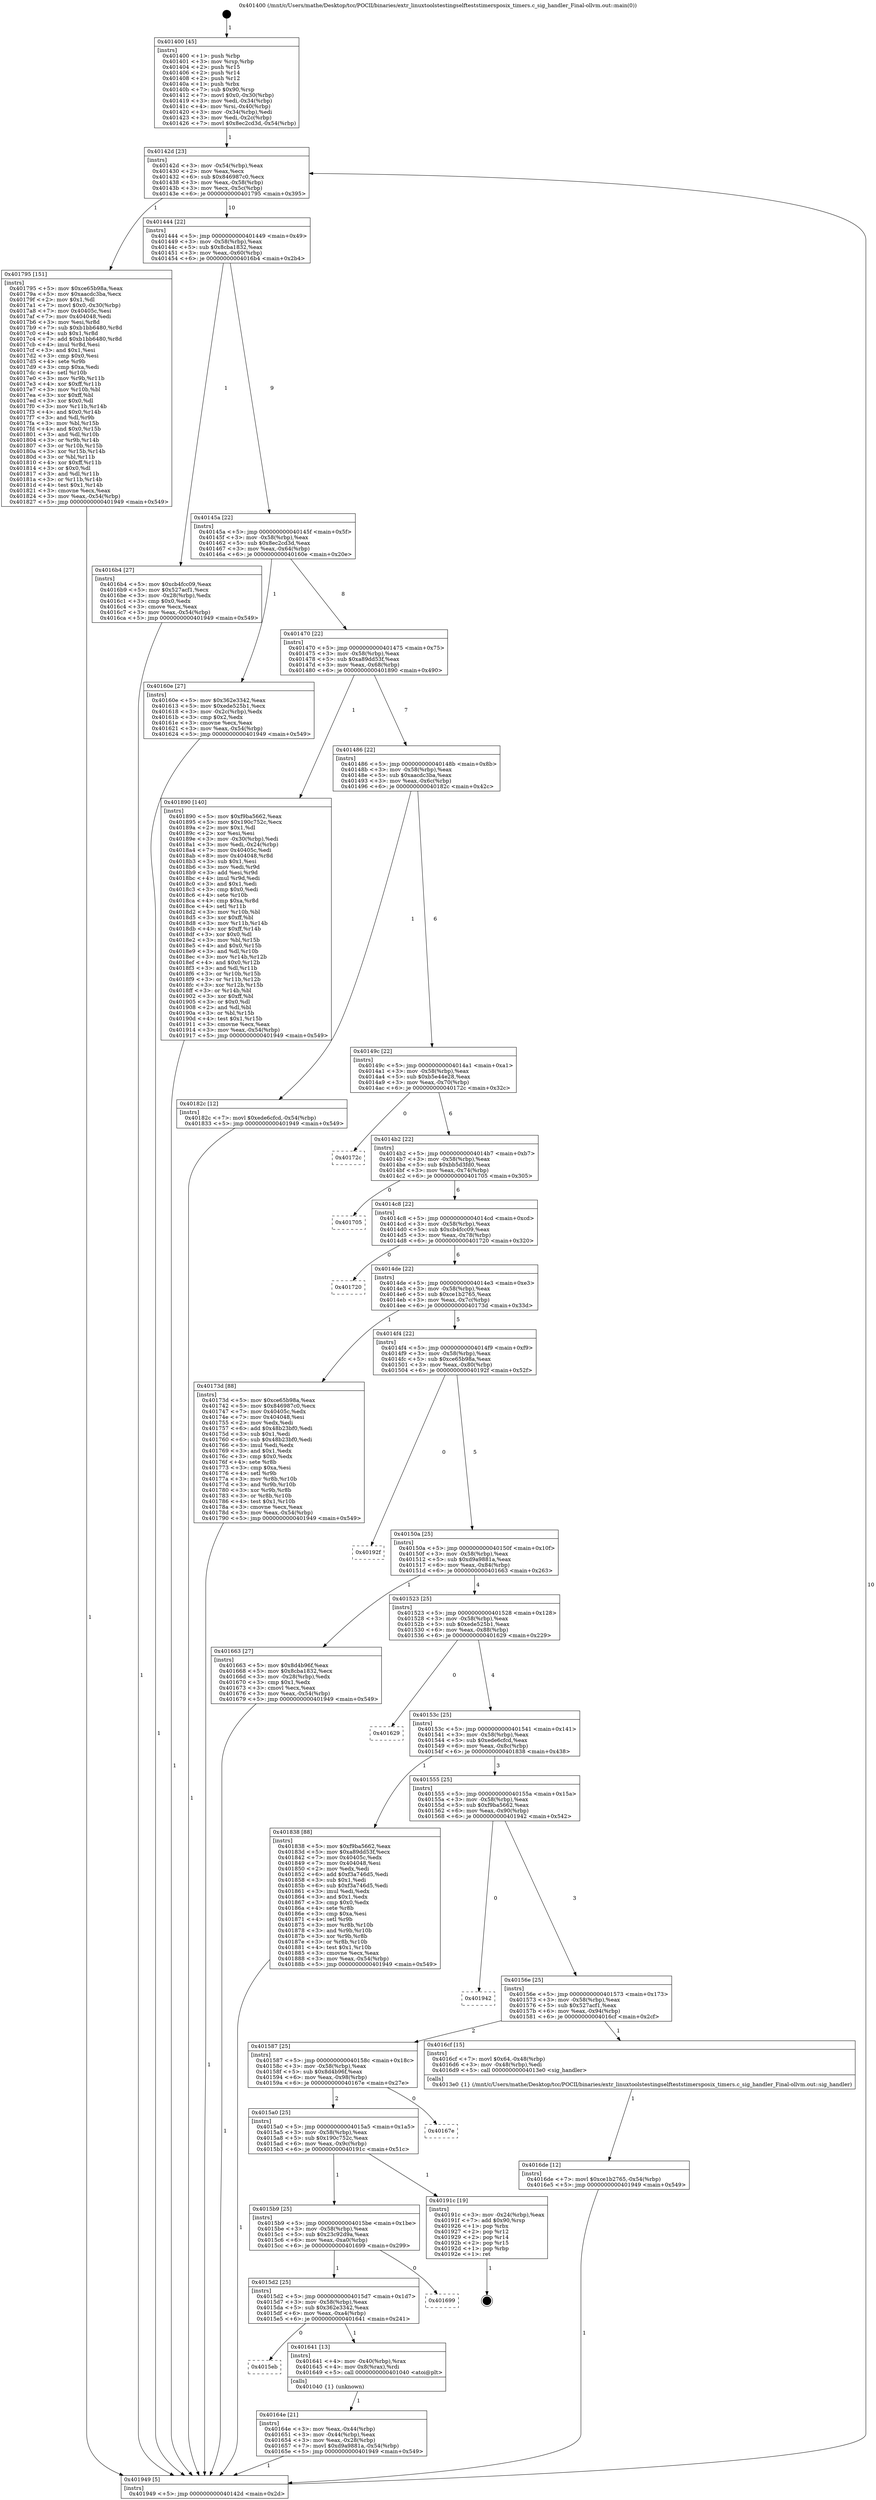 digraph "0x401400" {
  label = "0x401400 (/mnt/c/Users/mathe/Desktop/tcc/POCII/binaries/extr_linuxtoolstestingselfteststimersposix_timers.c_sig_handler_Final-ollvm.out::main(0))"
  labelloc = "t"
  node[shape=record]

  Entry [label="",width=0.3,height=0.3,shape=circle,fillcolor=black,style=filled]
  "0x40142d" [label="{
     0x40142d [23]\l
     | [instrs]\l
     &nbsp;&nbsp;0x40142d \<+3\>: mov -0x54(%rbp),%eax\l
     &nbsp;&nbsp;0x401430 \<+2\>: mov %eax,%ecx\l
     &nbsp;&nbsp;0x401432 \<+6\>: sub $0x846987c0,%ecx\l
     &nbsp;&nbsp;0x401438 \<+3\>: mov %eax,-0x58(%rbp)\l
     &nbsp;&nbsp;0x40143b \<+3\>: mov %ecx,-0x5c(%rbp)\l
     &nbsp;&nbsp;0x40143e \<+6\>: je 0000000000401795 \<main+0x395\>\l
  }"]
  "0x401795" [label="{
     0x401795 [151]\l
     | [instrs]\l
     &nbsp;&nbsp;0x401795 \<+5\>: mov $0xce65b98a,%eax\l
     &nbsp;&nbsp;0x40179a \<+5\>: mov $0xaacdc3ba,%ecx\l
     &nbsp;&nbsp;0x40179f \<+2\>: mov $0x1,%dl\l
     &nbsp;&nbsp;0x4017a1 \<+7\>: movl $0x0,-0x30(%rbp)\l
     &nbsp;&nbsp;0x4017a8 \<+7\>: mov 0x40405c,%esi\l
     &nbsp;&nbsp;0x4017af \<+7\>: mov 0x404048,%edi\l
     &nbsp;&nbsp;0x4017b6 \<+3\>: mov %esi,%r8d\l
     &nbsp;&nbsp;0x4017b9 \<+7\>: sub $0xb1bb6480,%r8d\l
     &nbsp;&nbsp;0x4017c0 \<+4\>: sub $0x1,%r8d\l
     &nbsp;&nbsp;0x4017c4 \<+7\>: add $0xb1bb6480,%r8d\l
     &nbsp;&nbsp;0x4017cb \<+4\>: imul %r8d,%esi\l
     &nbsp;&nbsp;0x4017cf \<+3\>: and $0x1,%esi\l
     &nbsp;&nbsp;0x4017d2 \<+3\>: cmp $0x0,%esi\l
     &nbsp;&nbsp;0x4017d5 \<+4\>: sete %r9b\l
     &nbsp;&nbsp;0x4017d9 \<+3\>: cmp $0xa,%edi\l
     &nbsp;&nbsp;0x4017dc \<+4\>: setl %r10b\l
     &nbsp;&nbsp;0x4017e0 \<+3\>: mov %r9b,%r11b\l
     &nbsp;&nbsp;0x4017e3 \<+4\>: xor $0xff,%r11b\l
     &nbsp;&nbsp;0x4017e7 \<+3\>: mov %r10b,%bl\l
     &nbsp;&nbsp;0x4017ea \<+3\>: xor $0xff,%bl\l
     &nbsp;&nbsp;0x4017ed \<+3\>: xor $0x0,%dl\l
     &nbsp;&nbsp;0x4017f0 \<+3\>: mov %r11b,%r14b\l
     &nbsp;&nbsp;0x4017f3 \<+4\>: and $0x0,%r14b\l
     &nbsp;&nbsp;0x4017f7 \<+3\>: and %dl,%r9b\l
     &nbsp;&nbsp;0x4017fa \<+3\>: mov %bl,%r15b\l
     &nbsp;&nbsp;0x4017fd \<+4\>: and $0x0,%r15b\l
     &nbsp;&nbsp;0x401801 \<+3\>: and %dl,%r10b\l
     &nbsp;&nbsp;0x401804 \<+3\>: or %r9b,%r14b\l
     &nbsp;&nbsp;0x401807 \<+3\>: or %r10b,%r15b\l
     &nbsp;&nbsp;0x40180a \<+3\>: xor %r15b,%r14b\l
     &nbsp;&nbsp;0x40180d \<+3\>: or %bl,%r11b\l
     &nbsp;&nbsp;0x401810 \<+4\>: xor $0xff,%r11b\l
     &nbsp;&nbsp;0x401814 \<+3\>: or $0x0,%dl\l
     &nbsp;&nbsp;0x401817 \<+3\>: and %dl,%r11b\l
     &nbsp;&nbsp;0x40181a \<+3\>: or %r11b,%r14b\l
     &nbsp;&nbsp;0x40181d \<+4\>: test $0x1,%r14b\l
     &nbsp;&nbsp;0x401821 \<+3\>: cmovne %ecx,%eax\l
     &nbsp;&nbsp;0x401824 \<+3\>: mov %eax,-0x54(%rbp)\l
     &nbsp;&nbsp;0x401827 \<+5\>: jmp 0000000000401949 \<main+0x549\>\l
  }"]
  "0x401444" [label="{
     0x401444 [22]\l
     | [instrs]\l
     &nbsp;&nbsp;0x401444 \<+5\>: jmp 0000000000401449 \<main+0x49\>\l
     &nbsp;&nbsp;0x401449 \<+3\>: mov -0x58(%rbp),%eax\l
     &nbsp;&nbsp;0x40144c \<+5\>: sub $0x8cba1832,%eax\l
     &nbsp;&nbsp;0x401451 \<+3\>: mov %eax,-0x60(%rbp)\l
     &nbsp;&nbsp;0x401454 \<+6\>: je 00000000004016b4 \<main+0x2b4\>\l
  }"]
  Exit [label="",width=0.3,height=0.3,shape=circle,fillcolor=black,style=filled,peripheries=2]
  "0x4016b4" [label="{
     0x4016b4 [27]\l
     | [instrs]\l
     &nbsp;&nbsp;0x4016b4 \<+5\>: mov $0xcb4fcc09,%eax\l
     &nbsp;&nbsp;0x4016b9 \<+5\>: mov $0x527acf1,%ecx\l
     &nbsp;&nbsp;0x4016be \<+3\>: mov -0x28(%rbp),%edx\l
     &nbsp;&nbsp;0x4016c1 \<+3\>: cmp $0x0,%edx\l
     &nbsp;&nbsp;0x4016c4 \<+3\>: cmove %ecx,%eax\l
     &nbsp;&nbsp;0x4016c7 \<+3\>: mov %eax,-0x54(%rbp)\l
     &nbsp;&nbsp;0x4016ca \<+5\>: jmp 0000000000401949 \<main+0x549\>\l
  }"]
  "0x40145a" [label="{
     0x40145a [22]\l
     | [instrs]\l
     &nbsp;&nbsp;0x40145a \<+5\>: jmp 000000000040145f \<main+0x5f\>\l
     &nbsp;&nbsp;0x40145f \<+3\>: mov -0x58(%rbp),%eax\l
     &nbsp;&nbsp;0x401462 \<+5\>: sub $0x8ec2cd3d,%eax\l
     &nbsp;&nbsp;0x401467 \<+3\>: mov %eax,-0x64(%rbp)\l
     &nbsp;&nbsp;0x40146a \<+6\>: je 000000000040160e \<main+0x20e\>\l
  }"]
  "0x4016de" [label="{
     0x4016de [12]\l
     | [instrs]\l
     &nbsp;&nbsp;0x4016de \<+7\>: movl $0xce1b2765,-0x54(%rbp)\l
     &nbsp;&nbsp;0x4016e5 \<+5\>: jmp 0000000000401949 \<main+0x549\>\l
  }"]
  "0x40160e" [label="{
     0x40160e [27]\l
     | [instrs]\l
     &nbsp;&nbsp;0x40160e \<+5\>: mov $0x362e3342,%eax\l
     &nbsp;&nbsp;0x401613 \<+5\>: mov $0xede525b1,%ecx\l
     &nbsp;&nbsp;0x401618 \<+3\>: mov -0x2c(%rbp),%edx\l
     &nbsp;&nbsp;0x40161b \<+3\>: cmp $0x2,%edx\l
     &nbsp;&nbsp;0x40161e \<+3\>: cmovne %ecx,%eax\l
     &nbsp;&nbsp;0x401621 \<+3\>: mov %eax,-0x54(%rbp)\l
     &nbsp;&nbsp;0x401624 \<+5\>: jmp 0000000000401949 \<main+0x549\>\l
  }"]
  "0x401470" [label="{
     0x401470 [22]\l
     | [instrs]\l
     &nbsp;&nbsp;0x401470 \<+5\>: jmp 0000000000401475 \<main+0x75\>\l
     &nbsp;&nbsp;0x401475 \<+3\>: mov -0x58(%rbp),%eax\l
     &nbsp;&nbsp;0x401478 \<+5\>: sub $0xa89dd53f,%eax\l
     &nbsp;&nbsp;0x40147d \<+3\>: mov %eax,-0x68(%rbp)\l
     &nbsp;&nbsp;0x401480 \<+6\>: je 0000000000401890 \<main+0x490\>\l
  }"]
  "0x401949" [label="{
     0x401949 [5]\l
     | [instrs]\l
     &nbsp;&nbsp;0x401949 \<+5\>: jmp 000000000040142d \<main+0x2d\>\l
  }"]
  "0x401400" [label="{
     0x401400 [45]\l
     | [instrs]\l
     &nbsp;&nbsp;0x401400 \<+1\>: push %rbp\l
     &nbsp;&nbsp;0x401401 \<+3\>: mov %rsp,%rbp\l
     &nbsp;&nbsp;0x401404 \<+2\>: push %r15\l
     &nbsp;&nbsp;0x401406 \<+2\>: push %r14\l
     &nbsp;&nbsp;0x401408 \<+2\>: push %r12\l
     &nbsp;&nbsp;0x40140a \<+1\>: push %rbx\l
     &nbsp;&nbsp;0x40140b \<+7\>: sub $0x90,%rsp\l
     &nbsp;&nbsp;0x401412 \<+7\>: movl $0x0,-0x30(%rbp)\l
     &nbsp;&nbsp;0x401419 \<+3\>: mov %edi,-0x34(%rbp)\l
     &nbsp;&nbsp;0x40141c \<+4\>: mov %rsi,-0x40(%rbp)\l
     &nbsp;&nbsp;0x401420 \<+3\>: mov -0x34(%rbp),%edi\l
     &nbsp;&nbsp;0x401423 \<+3\>: mov %edi,-0x2c(%rbp)\l
     &nbsp;&nbsp;0x401426 \<+7\>: movl $0x8ec2cd3d,-0x54(%rbp)\l
  }"]
  "0x40164e" [label="{
     0x40164e [21]\l
     | [instrs]\l
     &nbsp;&nbsp;0x40164e \<+3\>: mov %eax,-0x44(%rbp)\l
     &nbsp;&nbsp;0x401651 \<+3\>: mov -0x44(%rbp),%eax\l
     &nbsp;&nbsp;0x401654 \<+3\>: mov %eax,-0x28(%rbp)\l
     &nbsp;&nbsp;0x401657 \<+7\>: movl $0xd9a9881a,-0x54(%rbp)\l
     &nbsp;&nbsp;0x40165e \<+5\>: jmp 0000000000401949 \<main+0x549\>\l
  }"]
  "0x401890" [label="{
     0x401890 [140]\l
     | [instrs]\l
     &nbsp;&nbsp;0x401890 \<+5\>: mov $0xf9ba5662,%eax\l
     &nbsp;&nbsp;0x401895 \<+5\>: mov $0x190c752c,%ecx\l
     &nbsp;&nbsp;0x40189a \<+2\>: mov $0x1,%dl\l
     &nbsp;&nbsp;0x40189c \<+2\>: xor %esi,%esi\l
     &nbsp;&nbsp;0x40189e \<+3\>: mov -0x30(%rbp),%edi\l
     &nbsp;&nbsp;0x4018a1 \<+3\>: mov %edi,-0x24(%rbp)\l
     &nbsp;&nbsp;0x4018a4 \<+7\>: mov 0x40405c,%edi\l
     &nbsp;&nbsp;0x4018ab \<+8\>: mov 0x404048,%r8d\l
     &nbsp;&nbsp;0x4018b3 \<+3\>: sub $0x1,%esi\l
     &nbsp;&nbsp;0x4018b6 \<+3\>: mov %edi,%r9d\l
     &nbsp;&nbsp;0x4018b9 \<+3\>: add %esi,%r9d\l
     &nbsp;&nbsp;0x4018bc \<+4\>: imul %r9d,%edi\l
     &nbsp;&nbsp;0x4018c0 \<+3\>: and $0x1,%edi\l
     &nbsp;&nbsp;0x4018c3 \<+3\>: cmp $0x0,%edi\l
     &nbsp;&nbsp;0x4018c6 \<+4\>: sete %r10b\l
     &nbsp;&nbsp;0x4018ca \<+4\>: cmp $0xa,%r8d\l
     &nbsp;&nbsp;0x4018ce \<+4\>: setl %r11b\l
     &nbsp;&nbsp;0x4018d2 \<+3\>: mov %r10b,%bl\l
     &nbsp;&nbsp;0x4018d5 \<+3\>: xor $0xff,%bl\l
     &nbsp;&nbsp;0x4018d8 \<+3\>: mov %r11b,%r14b\l
     &nbsp;&nbsp;0x4018db \<+4\>: xor $0xff,%r14b\l
     &nbsp;&nbsp;0x4018df \<+3\>: xor $0x0,%dl\l
     &nbsp;&nbsp;0x4018e2 \<+3\>: mov %bl,%r15b\l
     &nbsp;&nbsp;0x4018e5 \<+4\>: and $0x0,%r15b\l
     &nbsp;&nbsp;0x4018e9 \<+3\>: and %dl,%r10b\l
     &nbsp;&nbsp;0x4018ec \<+3\>: mov %r14b,%r12b\l
     &nbsp;&nbsp;0x4018ef \<+4\>: and $0x0,%r12b\l
     &nbsp;&nbsp;0x4018f3 \<+3\>: and %dl,%r11b\l
     &nbsp;&nbsp;0x4018f6 \<+3\>: or %r10b,%r15b\l
     &nbsp;&nbsp;0x4018f9 \<+3\>: or %r11b,%r12b\l
     &nbsp;&nbsp;0x4018fc \<+3\>: xor %r12b,%r15b\l
     &nbsp;&nbsp;0x4018ff \<+3\>: or %r14b,%bl\l
     &nbsp;&nbsp;0x401902 \<+3\>: xor $0xff,%bl\l
     &nbsp;&nbsp;0x401905 \<+3\>: or $0x0,%dl\l
     &nbsp;&nbsp;0x401908 \<+2\>: and %dl,%bl\l
     &nbsp;&nbsp;0x40190a \<+3\>: or %bl,%r15b\l
     &nbsp;&nbsp;0x40190d \<+4\>: test $0x1,%r15b\l
     &nbsp;&nbsp;0x401911 \<+3\>: cmovne %ecx,%eax\l
     &nbsp;&nbsp;0x401914 \<+3\>: mov %eax,-0x54(%rbp)\l
     &nbsp;&nbsp;0x401917 \<+5\>: jmp 0000000000401949 \<main+0x549\>\l
  }"]
  "0x401486" [label="{
     0x401486 [22]\l
     | [instrs]\l
     &nbsp;&nbsp;0x401486 \<+5\>: jmp 000000000040148b \<main+0x8b\>\l
     &nbsp;&nbsp;0x40148b \<+3\>: mov -0x58(%rbp),%eax\l
     &nbsp;&nbsp;0x40148e \<+5\>: sub $0xaacdc3ba,%eax\l
     &nbsp;&nbsp;0x401493 \<+3\>: mov %eax,-0x6c(%rbp)\l
     &nbsp;&nbsp;0x401496 \<+6\>: je 000000000040182c \<main+0x42c\>\l
  }"]
  "0x4015eb" [label="{
     0x4015eb\l
  }", style=dashed]
  "0x40182c" [label="{
     0x40182c [12]\l
     | [instrs]\l
     &nbsp;&nbsp;0x40182c \<+7\>: movl $0xede6cfcd,-0x54(%rbp)\l
     &nbsp;&nbsp;0x401833 \<+5\>: jmp 0000000000401949 \<main+0x549\>\l
  }"]
  "0x40149c" [label="{
     0x40149c [22]\l
     | [instrs]\l
     &nbsp;&nbsp;0x40149c \<+5\>: jmp 00000000004014a1 \<main+0xa1\>\l
     &nbsp;&nbsp;0x4014a1 \<+3\>: mov -0x58(%rbp),%eax\l
     &nbsp;&nbsp;0x4014a4 \<+5\>: sub $0xb5e44e28,%eax\l
     &nbsp;&nbsp;0x4014a9 \<+3\>: mov %eax,-0x70(%rbp)\l
     &nbsp;&nbsp;0x4014ac \<+6\>: je 000000000040172c \<main+0x32c\>\l
  }"]
  "0x401641" [label="{
     0x401641 [13]\l
     | [instrs]\l
     &nbsp;&nbsp;0x401641 \<+4\>: mov -0x40(%rbp),%rax\l
     &nbsp;&nbsp;0x401645 \<+4\>: mov 0x8(%rax),%rdi\l
     &nbsp;&nbsp;0x401649 \<+5\>: call 0000000000401040 \<atoi@plt\>\l
     | [calls]\l
     &nbsp;&nbsp;0x401040 \{1\} (unknown)\l
  }"]
  "0x40172c" [label="{
     0x40172c\l
  }", style=dashed]
  "0x4014b2" [label="{
     0x4014b2 [22]\l
     | [instrs]\l
     &nbsp;&nbsp;0x4014b2 \<+5\>: jmp 00000000004014b7 \<main+0xb7\>\l
     &nbsp;&nbsp;0x4014b7 \<+3\>: mov -0x58(%rbp),%eax\l
     &nbsp;&nbsp;0x4014ba \<+5\>: sub $0xbb5d3fd0,%eax\l
     &nbsp;&nbsp;0x4014bf \<+3\>: mov %eax,-0x74(%rbp)\l
     &nbsp;&nbsp;0x4014c2 \<+6\>: je 0000000000401705 \<main+0x305\>\l
  }"]
  "0x4015d2" [label="{
     0x4015d2 [25]\l
     | [instrs]\l
     &nbsp;&nbsp;0x4015d2 \<+5\>: jmp 00000000004015d7 \<main+0x1d7\>\l
     &nbsp;&nbsp;0x4015d7 \<+3\>: mov -0x58(%rbp),%eax\l
     &nbsp;&nbsp;0x4015da \<+5\>: sub $0x362e3342,%eax\l
     &nbsp;&nbsp;0x4015df \<+6\>: mov %eax,-0xa4(%rbp)\l
     &nbsp;&nbsp;0x4015e5 \<+6\>: je 0000000000401641 \<main+0x241\>\l
  }"]
  "0x401705" [label="{
     0x401705\l
  }", style=dashed]
  "0x4014c8" [label="{
     0x4014c8 [22]\l
     | [instrs]\l
     &nbsp;&nbsp;0x4014c8 \<+5\>: jmp 00000000004014cd \<main+0xcd\>\l
     &nbsp;&nbsp;0x4014cd \<+3\>: mov -0x58(%rbp),%eax\l
     &nbsp;&nbsp;0x4014d0 \<+5\>: sub $0xcb4fcc09,%eax\l
     &nbsp;&nbsp;0x4014d5 \<+3\>: mov %eax,-0x78(%rbp)\l
     &nbsp;&nbsp;0x4014d8 \<+6\>: je 0000000000401720 \<main+0x320\>\l
  }"]
  "0x401699" [label="{
     0x401699\l
  }", style=dashed]
  "0x401720" [label="{
     0x401720\l
  }", style=dashed]
  "0x4014de" [label="{
     0x4014de [22]\l
     | [instrs]\l
     &nbsp;&nbsp;0x4014de \<+5\>: jmp 00000000004014e3 \<main+0xe3\>\l
     &nbsp;&nbsp;0x4014e3 \<+3\>: mov -0x58(%rbp),%eax\l
     &nbsp;&nbsp;0x4014e6 \<+5\>: sub $0xce1b2765,%eax\l
     &nbsp;&nbsp;0x4014eb \<+3\>: mov %eax,-0x7c(%rbp)\l
     &nbsp;&nbsp;0x4014ee \<+6\>: je 000000000040173d \<main+0x33d\>\l
  }"]
  "0x4015b9" [label="{
     0x4015b9 [25]\l
     | [instrs]\l
     &nbsp;&nbsp;0x4015b9 \<+5\>: jmp 00000000004015be \<main+0x1be\>\l
     &nbsp;&nbsp;0x4015be \<+3\>: mov -0x58(%rbp),%eax\l
     &nbsp;&nbsp;0x4015c1 \<+5\>: sub $0x23c92d9a,%eax\l
     &nbsp;&nbsp;0x4015c6 \<+6\>: mov %eax,-0xa0(%rbp)\l
     &nbsp;&nbsp;0x4015cc \<+6\>: je 0000000000401699 \<main+0x299\>\l
  }"]
  "0x40173d" [label="{
     0x40173d [88]\l
     | [instrs]\l
     &nbsp;&nbsp;0x40173d \<+5\>: mov $0xce65b98a,%eax\l
     &nbsp;&nbsp;0x401742 \<+5\>: mov $0x846987c0,%ecx\l
     &nbsp;&nbsp;0x401747 \<+7\>: mov 0x40405c,%edx\l
     &nbsp;&nbsp;0x40174e \<+7\>: mov 0x404048,%esi\l
     &nbsp;&nbsp;0x401755 \<+2\>: mov %edx,%edi\l
     &nbsp;&nbsp;0x401757 \<+6\>: add $0x48b23bf0,%edi\l
     &nbsp;&nbsp;0x40175d \<+3\>: sub $0x1,%edi\l
     &nbsp;&nbsp;0x401760 \<+6\>: sub $0x48b23bf0,%edi\l
     &nbsp;&nbsp;0x401766 \<+3\>: imul %edi,%edx\l
     &nbsp;&nbsp;0x401769 \<+3\>: and $0x1,%edx\l
     &nbsp;&nbsp;0x40176c \<+3\>: cmp $0x0,%edx\l
     &nbsp;&nbsp;0x40176f \<+4\>: sete %r8b\l
     &nbsp;&nbsp;0x401773 \<+3\>: cmp $0xa,%esi\l
     &nbsp;&nbsp;0x401776 \<+4\>: setl %r9b\l
     &nbsp;&nbsp;0x40177a \<+3\>: mov %r8b,%r10b\l
     &nbsp;&nbsp;0x40177d \<+3\>: and %r9b,%r10b\l
     &nbsp;&nbsp;0x401780 \<+3\>: xor %r9b,%r8b\l
     &nbsp;&nbsp;0x401783 \<+3\>: or %r8b,%r10b\l
     &nbsp;&nbsp;0x401786 \<+4\>: test $0x1,%r10b\l
     &nbsp;&nbsp;0x40178a \<+3\>: cmovne %ecx,%eax\l
     &nbsp;&nbsp;0x40178d \<+3\>: mov %eax,-0x54(%rbp)\l
     &nbsp;&nbsp;0x401790 \<+5\>: jmp 0000000000401949 \<main+0x549\>\l
  }"]
  "0x4014f4" [label="{
     0x4014f4 [22]\l
     | [instrs]\l
     &nbsp;&nbsp;0x4014f4 \<+5\>: jmp 00000000004014f9 \<main+0xf9\>\l
     &nbsp;&nbsp;0x4014f9 \<+3\>: mov -0x58(%rbp),%eax\l
     &nbsp;&nbsp;0x4014fc \<+5\>: sub $0xce65b98a,%eax\l
     &nbsp;&nbsp;0x401501 \<+3\>: mov %eax,-0x80(%rbp)\l
     &nbsp;&nbsp;0x401504 \<+6\>: je 000000000040192f \<main+0x52f\>\l
  }"]
  "0x40191c" [label="{
     0x40191c [19]\l
     | [instrs]\l
     &nbsp;&nbsp;0x40191c \<+3\>: mov -0x24(%rbp),%eax\l
     &nbsp;&nbsp;0x40191f \<+7\>: add $0x90,%rsp\l
     &nbsp;&nbsp;0x401926 \<+1\>: pop %rbx\l
     &nbsp;&nbsp;0x401927 \<+2\>: pop %r12\l
     &nbsp;&nbsp;0x401929 \<+2\>: pop %r14\l
     &nbsp;&nbsp;0x40192b \<+2\>: pop %r15\l
     &nbsp;&nbsp;0x40192d \<+1\>: pop %rbp\l
     &nbsp;&nbsp;0x40192e \<+1\>: ret\l
  }"]
  "0x40192f" [label="{
     0x40192f\l
  }", style=dashed]
  "0x40150a" [label="{
     0x40150a [25]\l
     | [instrs]\l
     &nbsp;&nbsp;0x40150a \<+5\>: jmp 000000000040150f \<main+0x10f\>\l
     &nbsp;&nbsp;0x40150f \<+3\>: mov -0x58(%rbp),%eax\l
     &nbsp;&nbsp;0x401512 \<+5\>: sub $0xd9a9881a,%eax\l
     &nbsp;&nbsp;0x401517 \<+6\>: mov %eax,-0x84(%rbp)\l
     &nbsp;&nbsp;0x40151d \<+6\>: je 0000000000401663 \<main+0x263\>\l
  }"]
  "0x4015a0" [label="{
     0x4015a0 [25]\l
     | [instrs]\l
     &nbsp;&nbsp;0x4015a0 \<+5\>: jmp 00000000004015a5 \<main+0x1a5\>\l
     &nbsp;&nbsp;0x4015a5 \<+3\>: mov -0x58(%rbp),%eax\l
     &nbsp;&nbsp;0x4015a8 \<+5\>: sub $0x190c752c,%eax\l
     &nbsp;&nbsp;0x4015ad \<+6\>: mov %eax,-0x9c(%rbp)\l
     &nbsp;&nbsp;0x4015b3 \<+6\>: je 000000000040191c \<main+0x51c\>\l
  }"]
  "0x401663" [label="{
     0x401663 [27]\l
     | [instrs]\l
     &nbsp;&nbsp;0x401663 \<+5\>: mov $0x8d4b96f,%eax\l
     &nbsp;&nbsp;0x401668 \<+5\>: mov $0x8cba1832,%ecx\l
     &nbsp;&nbsp;0x40166d \<+3\>: mov -0x28(%rbp),%edx\l
     &nbsp;&nbsp;0x401670 \<+3\>: cmp $0x1,%edx\l
     &nbsp;&nbsp;0x401673 \<+3\>: cmovl %ecx,%eax\l
     &nbsp;&nbsp;0x401676 \<+3\>: mov %eax,-0x54(%rbp)\l
     &nbsp;&nbsp;0x401679 \<+5\>: jmp 0000000000401949 \<main+0x549\>\l
  }"]
  "0x401523" [label="{
     0x401523 [25]\l
     | [instrs]\l
     &nbsp;&nbsp;0x401523 \<+5\>: jmp 0000000000401528 \<main+0x128\>\l
     &nbsp;&nbsp;0x401528 \<+3\>: mov -0x58(%rbp),%eax\l
     &nbsp;&nbsp;0x40152b \<+5\>: sub $0xede525b1,%eax\l
     &nbsp;&nbsp;0x401530 \<+6\>: mov %eax,-0x88(%rbp)\l
     &nbsp;&nbsp;0x401536 \<+6\>: je 0000000000401629 \<main+0x229\>\l
  }"]
  "0x40167e" [label="{
     0x40167e\l
  }", style=dashed]
  "0x401629" [label="{
     0x401629\l
  }", style=dashed]
  "0x40153c" [label="{
     0x40153c [25]\l
     | [instrs]\l
     &nbsp;&nbsp;0x40153c \<+5\>: jmp 0000000000401541 \<main+0x141\>\l
     &nbsp;&nbsp;0x401541 \<+3\>: mov -0x58(%rbp),%eax\l
     &nbsp;&nbsp;0x401544 \<+5\>: sub $0xede6cfcd,%eax\l
     &nbsp;&nbsp;0x401549 \<+6\>: mov %eax,-0x8c(%rbp)\l
     &nbsp;&nbsp;0x40154f \<+6\>: je 0000000000401838 \<main+0x438\>\l
  }"]
  "0x401587" [label="{
     0x401587 [25]\l
     | [instrs]\l
     &nbsp;&nbsp;0x401587 \<+5\>: jmp 000000000040158c \<main+0x18c\>\l
     &nbsp;&nbsp;0x40158c \<+3\>: mov -0x58(%rbp),%eax\l
     &nbsp;&nbsp;0x40158f \<+5\>: sub $0x8d4b96f,%eax\l
     &nbsp;&nbsp;0x401594 \<+6\>: mov %eax,-0x98(%rbp)\l
     &nbsp;&nbsp;0x40159a \<+6\>: je 000000000040167e \<main+0x27e\>\l
  }"]
  "0x401838" [label="{
     0x401838 [88]\l
     | [instrs]\l
     &nbsp;&nbsp;0x401838 \<+5\>: mov $0xf9ba5662,%eax\l
     &nbsp;&nbsp;0x40183d \<+5\>: mov $0xa89dd53f,%ecx\l
     &nbsp;&nbsp;0x401842 \<+7\>: mov 0x40405c,%edx\l
     &nbsp;&nbsp;0x401849 \<+7\>: mov 0x404048,%esi\l
     &nbsp;&nbsp;0x401850 \<+2\>: mov %edx,%edi\l
     &nbsp;&nbsp;0x401852 \<+6\>: add $0xf3a746d5,%edi\l
     &nbsp;&nbsp;0x401858 \<+3\>: sub $0x1,%edi\l
     &nbsp;&nbsp;0x40185b \<+6\>: sub $0xf3a746d5,%edi\l
     &nbsp;&nbsp;0x401861 \<+3\>: imul %edi,%edx\l
     &nbsp;&nbsp;0x401864 \<+3\>: and $0x1,%edx\l
     &nbsp;&nbsp;0x401867 \<+3\>: cmp $0x0,%edx\l
     &nbsp;&nbsp;0x40186a \<+4\>: sete %r8b\l
     &nbsp;&nbsp;0x40186e \<+3\>: cmp $0xa,%esi\l
     &nbsp;&nbsp;0x401871 \<+4\>: setl %r9b\l
     &nbsp;&nbsp;0x401875 \<+3\>: mov %r8b,%r10b\l
     &nbsp;&nbsp;0x401878 \<+3\>: and %r9b,%r10b\l
     &nbsp;&nbsp;0x40187b \<+3\>: xor %r9b,%r8b\l
     &nbsp;&nbsp;0x40187e \<+3\>: or %r8b,%r10b\l
     &nbsp;&nbsp;0x401881 \<+4\>: test $0x1,%r10b\l
     &nbsp;&nbsp;0x401885 \<+3\>: cmovne %ecx,%eax\l
     &nbsp;&nbsp;0x401888 \<+3\>: mov %eax,-0x54(%rbp)\l
     &nbsp;&nbsp;0x40188b \<+5\>: jmp 0000000000401949 \<main+0x549\>\l
  }"]
  "0x401555" [label="{
     0x401555 [25]\l
     | [instrs]\l
     &nbsp;&nbsp;0x401555 \<+5\>: jmp 000000000040155a \<main+0x15a\>\l
     &nbsp;&nbsp;0x40155a \<+3\>: mov -0x58(%rbp),%eax\l
     &nbsp;&nbsp;0x40155d \<+5\>: sub $0xf9ba5662,%eax\l
     &nbsp;&nbsp;0x401562 \<+6\>: mov %eax,-0x90(%rbp)\l
     &nbsp;&nbsp;0x401568 \<+6\>: je 0000000000401942 \<main+0x542\>\l
  }"]
  "0x4016cf" [label="{
     0x4016cf [15]\l
     | [instrs]\l
     &nbsp;&nbsp;0x4016cf \<+7\>: movl $0x64,-0x48(%rbp)\l
     &nbsp;&nbsp;0x4016d6 \<+3\>: mov -0x48(%rbp),%edi\l
     &nbsp;&nbsp;0x4016d9 \<+5\>: call 00000000004013e0 \<sig_handler\>\l
     | [calls]\l
     &nbsp;&nbsp;0x4013e0 \{1\} (/mnt/c/Users/mathe/Desktop/tcc/POCII/binaries/extr_linuxtoolstestingselfteststimersposix_timers.c_sig_handler_Final-ollvm.out::sig_handler)\l
  }"]
  "0x401942" [label="{
     0x401942\l
  }", style=dashed]
  "0x40156e" [label="{
     0x40156e [25]\l
     | [instrs]\l
     &nbsp;&nbsp;0x40156e \<+5\>: jmp 0000000000401573 \<main+0x173\>\l
     &nbsp;&nbsp;0x401573 \<+3\>: mov -0x58(%rbp),%eax\l
     &nbsp;&nbsp;0x401576 \<+5\>: sub $0x527acf1,%eax\l
     &nbsp;&nbsp;0x40157b \<+6\>: mov %eax,-0x94(%rbp)\l
     &nbsp;&nbsp;0x401581 \<+6\>: je 00000000004016cf \<main+0x2cf\>\l
  }"]
  Entry -> "0x401400" [label=" 1"]
  "0x40142d" -> "0x401795" [label=" 1"]
  "0x40142d" -> "0x401444" [label=" 10"]
  "0x40191c" -> Exit [label=" 1"]
  "0x401444" -> "0x4016b4" [label=" 1"]
  "0x401444" -> "0x40145a" [label=" 9"]
  "0x401890" -> "0x401949" [label=" 1"]
  "0x40145a" -> "0x40160e" [label=" 1"]
  "0x40145a" -> "0x401470" [label=" 8"]
  "0x40160e" -> "0x401949" [label=" 1"]
  "0x401400" -> "0x40142d" [label=" 1"]
  "0x401949" -> "0x40142d" [label=" 10"]
  "0x401838" -> "0x401949" [label=" 1"]
  "0x401470" -> "0x401890" [label=" 1"]
  "0x401470" -> "0x401486" [label=" 7"]
  "0x40182c" -> "0x401949" [label=" 1"]
  "0x401486" -> "0x40182c" [label=" 1"]
  "0x401486" -> "0x40149c" [label=" 6"]
  "0x401795" -> "0x401949" [label=" 1"]
  "0x40149c" -> "0x40172c" [label=" 0"]
  "0x40149c" -> "0x4014b2" [label=" 6"]
  "0x40173d" -> "0x401949" [label=" 1"]
  "0x4014b2" -> "0x401705" [label=" 0"]
  "0x4014b2" -> "0x4014c8" [label=" 6"]
  "0x4016cf" -> "0x4016de" [label=" 1"]
  "0x4014c8" -> "0x401720" [label=" 0"]
  "0x4014c8" -> "0x4014de" [label=" 6"]
  "0x4016b4" -> "0x401949" [label=" 1"]
  "0x4014de" -> "0x40173d" [label=" 1"]
  "0x4014de" -> "0x4014f4" [label=" 5"]
  "0x40164e" -> "0x401949" [label=" 1"]
  "0x4014f4" -> "0x40192f" [label=" 0"]
  "0x4014f4" -> "0x40150a" [label=" 5"]
  "0x401641" -> "0x40164e" [label=" 1"]
  "0x40150a" -> "0x401663" [label=" 1"]
  "0x40150a" -> "0x401523" [label=" 4"]
  "0x4015d2" -> "0x401641" [label=" 1"]
  "0x401523" -> "0x401629" [label=" 0"]
  "0x401523" -> "0x40153c" [label=" 4"]
  "0x4016de" -> "0x401949" [label=" 1"]
  "0x40153c" -> "0x401838" [label=" 1"]
  "0x40153c" -> "0x401555" [label=" 3"]
  "0x4015b9" -> "0x401699" [label=" 0"]
  "0x401555" -> "0x401942" [label=" 0"]
  "0x401555" -> "0x40156e" [label=" 3"]
  "0x401663" -> "0x401949" [label=" 1"]
  "0x40156e" -> "0x4016cf" [label=" 1"]
  "0x40156e" -> "0x401587" [label=" 2"]
  "0x4015b9" -> "0x4015d2" [label=" 1"]
  "0x401587" -> "0x40167e" [label=" 0"]
  "0x401587" -> "0x4015a0" [label=" 2"]
  "0x4015d2" -> "0x4015eb" [label=" 0"]
  "0x4015a0" -> "0x40191c" [label=" 1"]
  "0x4015a0" -> "0x4015b9" [label=" 1"]
}
